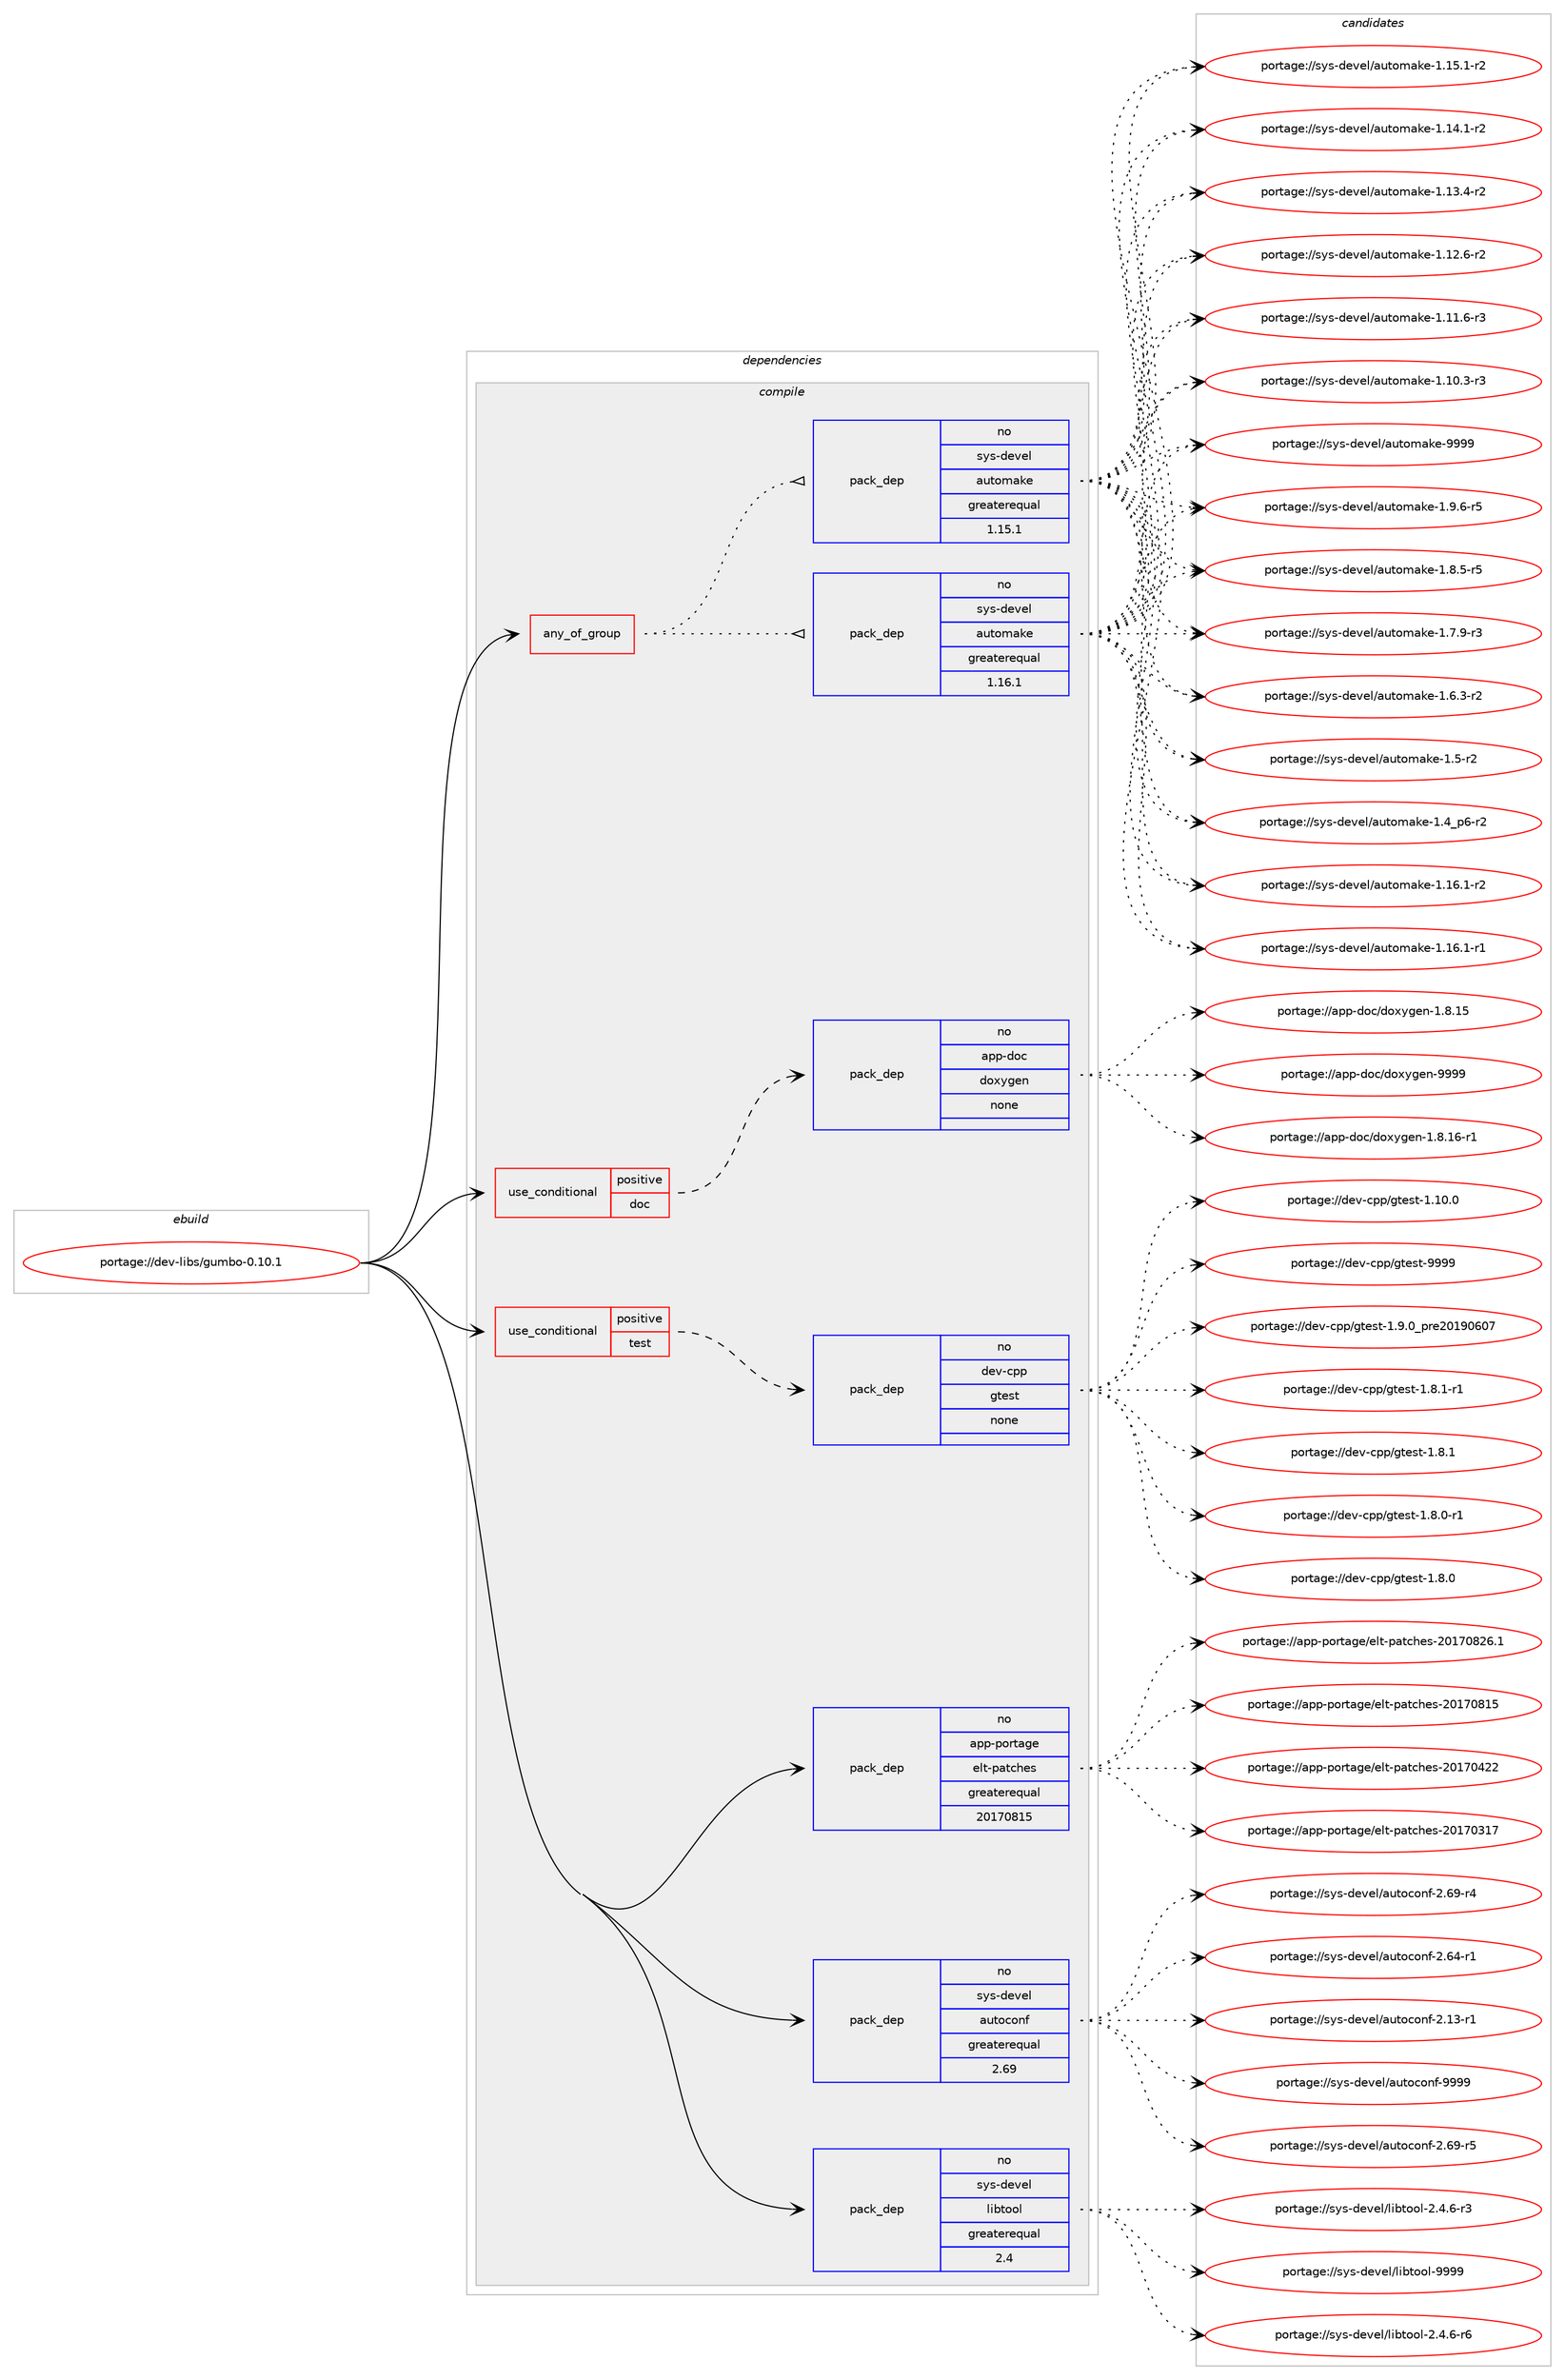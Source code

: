 digraph prolog {

# *************
# Graph options
# *************

newrank=true;
concentrate=true;
compound=true;
graph [rankdir=LR,fontname=Helvetica,fontsize=10,ranksep=1.5];#, ranksep=2.5, nodesep=0.2];
edge  [arrowhead=vee];
node  [fontname=Helvetica,fontsize=10];

# **********
# The ebuild
# **********

subgraph cluster_leftcol {
color=gray;
rank=same;
label=<<i>ebuild</i>>;
id [label="portage://dev-libs/gumbo-0.10.1", color=red, width=4, href="../dev-libs/gumbo-0.10.1.svg"];
}

# ****************
# The dependencies
# ****************

subgraph cluster_midcol {
color=gray;
label=<<i>dependencies</i>>;
subgraph cluster_compile {
fillcolor="#eeeeee";
style=filled;
label=<<i>compile</i>>;
subgraph any5101 {
dependency514200 [label=<<TABLE BORDER="0" CELLBORDER="1" CELLSPACING="0" CELLPADDING="4"><TR><TD CELLPADDING="10">any_of_group</TD></TR></TABLE>>, shape=none, color=red];subgraph pack383206 {
dependency514201 [label=<<TABLE BORDER="0" CELLBORDER="1" CELLSPACING="0" CELLPADDING="4" WIDTH="220"><TR><TD ROWSPAN="6" CELLPADDING="30">pack_dep</TD></TR><TR><TD WIDTH="110">no</TD></TR><TR><TD>sys-devel</TD></TR><TR><TD>automake</TD></TR><TR><TD>greaterequal</TD></TR><TR><TD>1.16.1</TD></TR></TABLE>>, shape=none, color=blue];
}
dependency514200:e -> dependency514201:w [weight=20,style="dotted",arrowhead="oinv"];
subgraph pack383207 {
dependency514202 [label=<<TABLE BORDER="0" CELLBORDER="1" CELLSPACING="0" CELLPADDING="4" WIDTH="220"><TR><TD ROWSPAN="6" CELLPADDING="30">pack_dep</TD></TR><TR><TD WIDTH="110">no</TD></TR><TR><TD>sys-devel</TD></TR><TR><TD>automake</TD></TR><TR><TD>greaterequal</TD></TR><TR><TD>1.15.1</TD></TR></TABLE>>, shape=none, color=blue];
}
dependency514200:e -> dependency514202:w [weight=20,style="dotted",arrowhead="oinv"];
}
id:e -> dependency514200:w [weight=20,style="solid",arrowhead="vee"];
subgraph cond125658 {
dependency514203 [label=<<TABLE BORDER="0" CELLBORDER="1" CELLSPACING="0" CELLPADDING="4"><TR><TD ROWSPAN="3" CELLPADDING="10">use_conditional</TD></TR><TR><TD>positive</TD></TR><TR><TD>doc</TD></TR></TABLE>>, shape=none, color=red];
subgraph pack383208 {
dependency514204 [label=<<TABLE BORDER="0" CELLBORDER="1" CELLSPACING="0" CELLPADDING="4" WIDTH="220"><TR><TD ROWSPAN="6" CELLPADDING="30">pack_dep</TD></TR><TR><TD WIDTH="110">no</TD></TR><TR><TD>app-doc</TD></TR><TR><TD>doxygen</TD></TR><TR><TD>none</TD></TR><TR><TD></TD></TR></TABLE>>, shape=none, color=blue];
}
dependency514203:e -> dependency514204:w [weight=20,style="dashed",arrowhead="vee"];
}
id:e -> dependency514203:w [weight=20,style="solid",arrowhead="vee"];
subgraph cond125659 {
dependency514205 [label=<<TABLE BORDER="0" CELLBORDER="1" CELLSPACING="0" CELLPADDING="4"><TR><TD ROWSPAN="3" CELLPADDING="10">use_conditional</TD></TR><TR><TD>positive</TD></TR><TR><TD>test</TD></TR></TABLE>>, shape=none, color=red];
subgraph pack383209 {
dependency514206 [label=<<TABLE BORDER="0" CELLBORDER="1" CELLSPACING="0" CELLPADDING="4" WIDTH="220"><TR><TD ROWSPAN="6" CELLPADDING="30">pack_dep</TD></TR><TR><TD WIDTH="110">no</TD></TR><TR><TD>dev-cpp</TD></TR><TR><TD>gtest</TD></TR><TR><TD>none</TD></TR><TR><TD></TD></TR></TABLE>>, shape=none, color=blue];
}
dependency514205:e -> dependency514206:w [weight=20,style="dashed",arrowhead="vee"];
}
id:e -> dependency514205:w [weight=20,style="solid",arrowhead="vee"];
subgraph pack383210 {
dependency514207 [label=<<TABLE BORDER="0" CELLBORDER="1" CELLSPACING="0" CELLPADDING="4" WIDTH="220"><TR><TD ROWSPAN="6" CELLPADDING="30">pack_dep</TD></TR><TR><TD WIDTH="110">no</TD></TR><TR><TD>app-portage</TD></TR><TR><TD>elt-patches</TD></TR><TR><TD>greaterequal</TD></TR><TR><TD>20170815</TD></TR></TABLE>>, shape=none, color=blue];
}
id:e -> dependency514207:w [weight=20,style="solid",arrowhead="vee"];
subgraph pack383211 {
dependency514208 [label=<<TABLE BORDER="0" CELLBORDER="1" CELLSPACING="0" CELLPADDING="4" WIDTH="220"><TR><TD ROWSPAN="6" CELLPADDING="30">pack_dep</TD></TR><TR><TD WIDTH="110">no</TD></TR><TR><TD>sys-devel</TD></TR><TR><TD>autoconf</TD></TR><TR><TD>greaterequal</TD></TR><TR><TD>2.69</TD></TR></TABLE>>, shape=none, color=blue];
}
id:e -> dependency514208:w [weight=20,style="solid",arrowhead="vee"];
subgraph pack383212 {
dependency514209 [label=<<TABLE BORDER="0" CELLBORDER="1" CELLSPACING="0" CELLPADDING="4" WIDTH="220"><TR><TD ROWSPAN="6" CELLPADDING="30">pack_dep</TD></TR><TR><TD WIDTH="110">no</TD></TR><TR><TD>sys-devel</TD></TR><TR><TD>libtool</TD></TR><TR><TD>greaterequal</TD></TR><TR><TD>2.4</TD></TR></TABLE>>, shape=none, color=blue];
}
id:e -> dependency514209:w [weight=20,style="solid",arrowhead="vee"];
}
subgraph cluster_compileandrun {
fillcolor="#eeeeee";
style=filled;
label=<<i>compile and run</i>>;
}
subgraph cluster_run {
fillcolor="#eeeeee";
style=filled;
label=<<i>run</i>>;
}
}

# **************
# The candidates
# **************

subgraph cluster_choices {
rank=same;
color=gray;
label=<<i>candidates</i>>;

subgraph choice383206 {
color=black;
nodesep=1;
choice115121115451001011181011084797117116111109971071014557575757 [label="portage://sys-devel/automake-9999", color=red, width=4,href="../sys-devel/automake-9999.svg"];
choice115121115451001011181011084797117116111109971071014549465746544511453 [label="portage://sys-devel/automake-1.9.6-r5", color=red, width=4,href="../sys-devel/automake-1.9.6-r5.svg"];
choice115121115451001011181011084797117116111109971071014549465646534511453 [label="portage://sys-devel/automake-1.8.5-r5", color=red, width=4,href="../sys-devel/automake-1.8.5-r5.svg"];
choice115121115451001011181011084797117116111109971071014549465546574511451 [label="portage://sys-devel/automake-1.7.9-r3", color=red, width=4,href="../sys-devel/automake-1.7.9-r3.svg"];
choice115121115451001011181011084797117116111109971071014549465446514511450 [label="portage://sys-devel/automake-1.6.3-r2", color=red, width=4,href="../sys-devel/automake-1.6.3-r2.svg"];
choice11512111545100101118101108479711711611110997107101454946534511450 [label="portage://sys-devel/automake-1.5-r2", color=red, width=4,href="../sys-devel/automake-1.5-r2.svg"];
choice115121115451001011181011084797117116111109971071014549465295112544511450 [label="portage://sys-devel/automake-1.4_p6-r2", color=red, width=4,href="../sys-devel/automake-1.4_p6-r2.svg"];
choice11512111545100101118101108479711711611110997107101454946495446494511450 [label="portage://sys-devel/automake-1.16.1-r2", color=red, width=4,href="../sys-devel/automake-1.16.1-r2.svg"];
choice11512111545100101118101108479711711611110997107101454946495446494511449 [label="portage://sys-devel/automake-1.16.1-r1", color=red, width=4,href="../sys-devel/automake-1.16.1-r1.svg"];
choice11512111545100101118101108479711711611110997107101454946495346494511450 [label="portage://sys-devel/automake-1.15.1-r2", color=red, width=4,href="../sys-devel/automake-1.15.1-r2.svg"];
choice11512111545100101118101108479711711611110997107101454946495246494511450 [label="portage://sys-devel/automake-1.14.1-r2", color=red, width=4,href="../sys-devel/automake-1.14.1-r2.svg"];
choice11512111545100101118101108479711711611110997107101454946495146524511450 [label="portage://sys-devel/automake-1.13.4-r2", color=red, width=4,href="../sys-devel/automake-1.13.4-r2.svg"];
choice11512111545100101118101108479711711611110997107101454946495046544511450 [label="portage://sys-devel/automake-1.12.6-r2", color=red, width=4,href="../sys-devel/automake-1.12.6-r2.svg"];
choice11512111545100101118101108479711711611110997107101454946494946544511451 [label="portage://sys-devel/automake-1.11.6-r3", color=red, width=4,href="../sys-devel/automake-1.11.6-r3.svg"];
choice11512111545100101118101108479711711611110997107101454946494846514511451 [label="portage://sys-devel/automake-1.10.3-r3", color=red, width=4,href="../sys-devel/automake-1.10.3-r3.svg"];
dependency514201:e -> choice115121115451001011181011084797117116111109971071014557575757:w [style=dotted,weight="100"];
dependency514201:e -> choice115121115451001011181011084797117116111109971071014549465746544511453:w [style=dotted,weight="100"];
dependency514201:e -> choice115121115451001011181011084797117116111109971071014549465646534511453:w [style=dotted,weight="100"];
dependency514201:e -> choice115121115451001011181011084797117116111109971071014549465546574511451:w [style=dotted,weight="100"];
dependency514201:e -> choice115121115451001011181011084797117116111109971071014549465446514511450:w [style=dotted,weight="100"];
dependency514201:e -> choice11512111545100101118101108479711711611110997107101454946534511450:w [style=dotted,weight="100"];
dependency514201:e -> choice115121115451001011181011084797117116111109971071014549465295112544511450:w [style=dotted,weight="100"];
dependency514201:e -> choice11512111545100101118101108479711711611110997107101454946495446494511450:w [style=dotted,weight="100"];
dependency514201:e -> choice11512111545100101118101108479711711611110997107101454946495446494511449:w [style=dotted,weight="100"];
dependency514201:e -> choice11512111545100101118101108479711711611110997107101454946495346494511450:w [style=dotted,weight="100"];
dependency514201:e -> choice11512111545100101118101108479711711611110997107101454946495246494511450:w [style=dotted,weight="100"];
dependency514201:e -> choice11512111545100101118101108479711711611110997107101454946495146524511450:w [style=dotted,weight="100"];
dependency514201:e -> choice11512111545100101118101108479711711611110997107101454946495046544511450:w [style=dotted,weight="100"];
dependency514201:e -> choice11512111545100101118101108479711711611110997107101454946494946544511451:w [style=dotted,weight="100"];
dependency514201:e -> choice11512111545100101118101108479711711611110997107101454946494846514511451:w [style=dotted,weight="100"];
}
subgraph choice383207 {
color=black;
nodesep=1;
choice115121115451001011181011084797117116111109971071014557575757 [label="portage://sys-devel/automake-9999", color=red, width=4,href="../sys-devel/automake-9999.svg"];
choice115121115451001011181011084797117116111109971071014549465746544511453 [label="portage://sys-devel/automake-1.9.6-r5", color=red, width=4,href="../sys-devel/automake-1.9.6-r5.svg"];
choice115121115451001011181011084797117116111109971071014549465646534511453 [label="portage://sys-devel/automake-1.8.5-r5", color=red, width=4,href="../sys-devel/automake-1.8.5-r5.svg"];
choice115121115451001011181011084797117116111109971071014549465546574511451 [label="portage://sys-devel/automake-1.7.9-r3", color=red, width=4,href="../sys-devel/automake-1.7.9-r3.svg"];
choice115121115451001011181011084797117116111109971071014549465446514511450 [label="portage://sys-devel/automake-1.6.3-r2", color=red, width=4,href="../sys-devel/automake-1.6.3-r2.svg"];
choice11512111545100101118101108479711711611110997107101454946534511450 [label="portage://sys-devel/automake-1.5-r2", color=red, width=4,href="../sys-devel/automake-1.5-r2.svg"];
choice115121115451001011181011084797117116111109971071014549465295112544511450 [label="portage://sys-devel/automake-1.4_p6-r2", color=red, width=4,href="../sys-devel/automake-1.4_p6-r2.svg"];
choice11512111545100101118101108479711711611110997107101454946495446494511450 [label="portage://sys-devel/automake-1.16.1-r2", color=red, width=4,href="../sys-devel/automake-1.16.1-r2.svg"];
choice11512111545100101118101108479711711611110997107101454946495446494511449 [label="portage://sys-devel/automake-1.16.1-r1", color=red, width=4,href="../sys-devel/automake-1.16.1-r1.svg"];
choice11512111545100101118101108479711711611110997107101454946495346494511450 [label="portage://sys-devel/automake-1.15.1-r2", color=red, width=4,href="../sys-devel/automake-1.15.1-r2.svg"];
choice11512111545100101118101108479711711611110997107101454946495246494511450 [label="portage://sys-devel/automake-1.14.1-r2", color=red, width=4,href="../sys-devel/automake-1.14.1-r2.svg"];
choice11512111545100101118101108479711711611110997107101454946495146524511450 [label="portage://sys-devel/automake-1.13.4-r2", color=red, width=4,href="../sys-devel/automake-1.13.4-r2.svg"];
choice11512111545100101118101108479711711611110997107101454946495046544511450 [label="portage://sys-devel/automake-1.12.6-r2", color=red, width=4,href="../sys-devel/automake-1.12.6-r2.svg"];
choice11512111545100101118101108479711711611110997107101454946494946544511451 [label="portage://sys-devel/automake-1.11.6-r3", color=red, width=4,href="../sys-devel/automake-1.11.6-r3.svg"];
choice11512111545100101118101108479711711611110997107101454946494846514511451 [label="portage://sys-devel/automake-1.10.3-r3", color=red, width=4,href="../sys-devel/automake-1.10.3-r3.svg"];
dependency514202:e -> choice115121115451001011181011084797117116111109971071014557575757:w [style=dotted,weight="100"];
dependency514202:e -> choice115121115451001011181011084797117116111109971071014549465746544511453:w [style=dotted,weight="100"];
dependency514202:e -> choice115121115451001011181011084797117116111109971071014549465646534511453:w [style=dotted,weight="100"];
dependency514202:e -> choice115121115451001011181011084797117116111109971071014549465546574511451:w [style=dotted,weight="100"];
dependency514202:e -> choice115121115451001011181011084797117116111109971071014549465446514511450:w [style=dotted,weight="100"];
dependency514202:e -> choice11512111545100101118101108479711711611110997107101454946534511450:w [style=dotted,weight="100"];
dependency514202:e -> choice115121115451001011181011084797117116111109971071014549465295112544511450:w [style=dotted,weight="100"];
dependency514202:e -> choice11512111545100101118101108479711711611110997107101454946495446494511450:w [style=dotted,weight="100"];
dependency514202:e -> choice11512111545100101118101108479711711611110997107101454946495446494511449:w [style=dotted,weight="100"];
dependency514202:e -> choice11512111545100101118101108479711711611110997107101454946495346494511450:w [style=dotted,weight="100"];
dependency514202:e -> choice11512111545100101118101108479711711611110997107101454946495246494511450:w [style=dotted,weight="100"];
dependency514202:e -> choice11512111545100101118101108479711711611110997107101454946495146524511450:w [style=dotted,weight="100"];
dependency514202:e -> choice11512111545100101118101108479711711611110997107101454946495046544511450:w [style=dotted,weight="100"];
dependency514202:e -> choice11512111545100101118101108479711711611110997107101454946494946544511451:w [style=dotted,weight="100"];
dependency514202:e -> choice11512111545100101118101108479711711611110997107101454946494846514511451:w [style=dotted,weight="100"];
}
subgraph choice383208 {
color=black;
nodesep=1;
choice971121124510011199471001111201211031011104557575757 [label="portage://app-doc/doxygen-9999", color=red, width=4,href="../app-doc/doxygen-9999.svg"];
choice97112112451001119947100111120121103101110454946564649544511449 [label="portage://app-doc/doxygen-1.8.16-r1", color=red, width=4,href="../app-doc/doxygen-1.8.16-r1.svg"];
choice9711211245100111994710011112012110310111045494656464953 [label="portage://app-doc/doxygen-1.8.15", color=red, width=4,href="../app-doc/doxygen-1.8.15.svg"];
dependency514204:e -> choice971121124510011199471001111201211031011104557575757:w [style=dotted,weight="100"];
dependency514204:e -> choice97112112451001119947100111120121103101110454946564649544511449:w [style=dotted,weight="100"];
dependency514204:e -> choice9711211245100111994710011112012110310111045494656464953:w [style=dotted,weight="100"];
}
subgraph choice383209 {
color=black;
nodesep=1;
choice1001011184599112112471031161011151164557575757 [label="portage://dev-cpp/gtest-9999", color=red, width=4,href="../dev-cpp/gtest-9999.svg"];
choice100101118459911211247103116101115116454946574648951121141015048495748544855 [label="portage://dev-cpp/gtest-1.9.0_pre20190607", color=red, width=4,href="../dev-cpp/gtest-1.9.0_pre20190607.svg"];
choice1001011184599112112471031161011151164549465646494511449 [label="portage://dev-cpp/gtest-1.8.1-r1", color=red, width=4,href="../dev-cpp/gtest-1.8.1-r1.svg"];
choice100101118459911211247103116101115116454946564649 [label="portage://dev-cpp/gtest-1.8.1", color=red, width=4,href="../dev-cpp/gtest-1.8.1.svg"];
choice1001011184599112112471031161011151164549465646484511449 [label="portage://dev-cpp/gtest-1.8.0-r1", color=red, width=4,href="../dev-cpp/gtest-1.8.0-r1.svg"];
choice100101118459911211247103116101115116454946564648 [label="portage://dev-cpp/gtest-1.8.0", color=red, width=4,href="../dev-cpp/gtest-1.8.0.svg"];
choice10010111845991121124710311610111511645494649484648 [label="portage://dev-cpp/gtest-1.10.0", color=red, width=4,href="../dev-cpp/gtest-1.10.0.svg"];
dependency514206:e -> choice1001011184599112112471031161011151164557575757:w [style=dotted,weight="100"];
dependency514206:e -> choice100101118459911211247103116101115116454946574648951121141015048495748544855:w [style=dotted,weight="100"];
dependency514206:e -> choice1001011184599112112471031161011151164549465646494511449:w [style=dotted,weight="100"];
dependency514206:e -> choice100101118459911211247103116101115116454946564649:w [style=dotted,weight="100"];
dependency514206:e -> choice1001011184599112112471031161011151164549465646484511449:w [style=dotted,weight="100"];
dependency514206:e -> choice100101118459911211247103116101115116454946564648:w [style=dotted,weight="100"];
dependency514206:e -> choice10010111845991121124710311610111511645494649484648:w [style=dotted,weight="100"];
}
subgraph choice383210 {
color=black;
nodesep=1;
choice971121124511211111411697103101471011081164511297116991041011154550484955485650544649 [label="portage://app-portage/elt-patches-20170826.1", color=red, width=4,href="../app-portage/elt-patches-20170826.1.svg"];
choice97112112451121111141169710310147101108116451129711699104101115455048495548564953 [label="portage://app-portage/elt-patches-20170815", color=red, width=4,href="../app-portage/elt-patches-20170815.svg"];
choice97112112451121111141169710310147101108116451129711699104101115455048495548525050 [label="portage://app-portage/elt-patches-20170422", color=red, width=4,href="../app-portage/elt-patches-20170422.svg"];
choice97112112451121111141169710310147101108116451129711699104101115455048495548514955 [label="portage://app-portage/elt-patches-20170317", color=red, width=4,href="../app-portage/elt-patches-20170317.svg"];
dependency514207:e -> choice971121124511211111411697103101471011081164511297116991041011154550484955485650544649:w [style=dotted,weight="100"];
dependency514207:e -> choice97112112451121111141169710310147101108116451129711699104101115455048495548564953:w [style=dotted,weight="100"];
dependency514207:e -> choice97112112451121111141169710310147101108116451129711699104101115455048495548525050:w [style=dotted,weight="100"];
dependency514207:e -> choice97112112451121111141169710310147101108116451129711699104101115455048495548514955:w [style=dotted,weight="100"];
}
subgraph choice383211 {
color=black;
nodesep=1;
choice115121115451001011181011084797117116111991111101024557575757 [label="portage://sys-devel/autoconf-9999", color=red, width=4,href="../sys-devel/autoconf-9999.svg"];
choice1151211154510010111810110847971171161119911111010245504654574511453 [label="portage://sys-devel/autoconf-2.69-r5", color=red, width=4,href="../sys-devel/autoconf-2.69-r5.svg"];
choice1151211154510010111810110847971171161119911111010245504654574511452 [label="portage://sys-devel/autoconf-2.69-r4", color=red, width=4,href="../sys-devel/autoconf-2.69-r4.svg"];
choice1151211154510010111810110847971171161119911111010245504654524511449 [label="portage://sys-devel/autoconf-2.64-r1", color=red, width=4,href="../sys-devel/autoconf-2.64-r1.svg"];
choice1151211154510010111810110847971171161119911111010245504649514511449 [label="portage://sys-devel/autoconf-2.13-r1", color=red, width=4,href="../sys-devel/autoconf-2.13-r1.svg"];
dependency514208:e -> choice115121115451001011181011084797117116111991111101024557575757:w [style=dotted,weight="100"];
dependency514208:e -> choice1151211154510010111810110847971171161119911111010245504654574511453:w [style=dotted,weight="100"];
dependency514208:e -> choice1151211154510010111810110847971171161119911111010245504654574511452:w [style=dotted,weight="100"];
dependency514208:e -> choice1151211154510010111810110847971171161119911111010245504654524511449:w [style=dotted,weight="100"];
dependency514208:e -> choice1151211154510010111810110847971171161119911111010245504649514511449:w [style=dotted,weight="100"];
}
subgraph choice383212 {
color=black;
nodesep=1;
choice1151211154510010111810110847108105981161111111084557575757 [label="portage://sys-devel/libtool-9999", color=red, width=4,href="../sys-devel/libtool-9999.svg"];
choice1151211154510010111810110847108105981161111111084550465246544511454 [label="portage://sys-devel/libtool-2.4.6-r6", color=red, width=4,href="../sys-devel/libtool-2.4.6-r6.svg"];
choice1151211154510010111810110847108105981161111111084550465246544511451 [label="portage://sys-devel/libtool-2.4.6-r3", color=red, width=4,href="../sys-devel/libtool-2.4.6-r3.svg"];
dependency514209:e -> choice1151211154510010111810110847108105981161111111084557575757:w [style=dotted,weight="100"];
dependency514209:e -> choice1151211154510010111810110847108105981161111111084550465246544511454:w [style=dotted,weight="100"];
dependency514209:e -> choice1151211154510010111810110847108105981161111111084550465246544511451:w [style=dotted,weight="100"];
}
}

}
